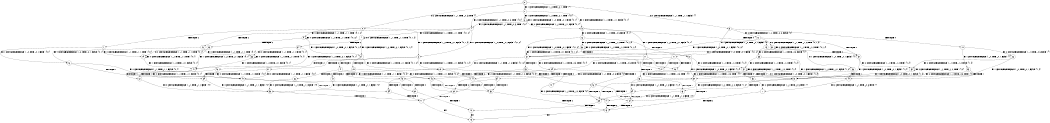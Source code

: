 digraph BCG {
size = "7, 10.5";
center = TRUE;
node [shape = circle];
0 [peripheries = 2];
0 -> 1 [label = "EX !1 !ATOMIC_EXCH_BRANCH (1, +0, TRUE, +0, 1, TRUE) !{}"];
0 -> 2 [label = "EX !2 !ATOMIC_EXCH_BRANCH (1, +1, TRUE, +0, 3, TRUE) !{}"];
0 -> 3 [label = "EX !0 !ATOMIC_EXCH_BRANCH (1, +1, TRUE, +1, 1, FALSE) !{}"];
1 -> 4 [label = "EX !2 !ATOMIC_EXCH_BRANCH (1, +1, TRUE, +0, 3, TRUE) !{0, 1}"];
1 -> 5 [label = "EX !0 !ATOMIC_EXCH_BRANCH (1, +1, TRUE, +1, 1, FALSE) !{0, 1}"];
1 -> 6 [label = "EX !1 !ATOMIC_EXCH_BRANCH (1, +0, TRUE, +0, 1, TRUE) !{0, 1}"];
2 -> 7 [label = "TERMINATE !2"];
2 -> 8 [label = "EX !1 !ATOMIC_EXCH_BRANCH (1, +0, TRUE, +0, 1, FALSE) !{0, 1, 2}"];
2 -> 9 [label = "EX !0 !ATOMIC_EXCH_BRANCH (1, +1, TRUE, +1, 1, TRUE) !{0, 1, 2}"];
3 -> 10 [label = "TERMINATE !0"];
3 -> 11 [label = "EX !1 !ATOMIC_EXCH_BRANCH (1, +0, TRUE, +0, 1, FALSE) !{0}"];
3 -> 12 [label = "EX !2 !ATOMIC_EXCH_BRANCH (1, +1, TRUE, +0, 3, FALSE) !{0}"];
4 -> 13 [label = "TERMINATE !2"];
4 -> 14 [label = "EX !0 !ATOMIC_EXCH_BRANCH (1, +1, TRUE, +1, 1, TRUE) !{0, 1, 2}"];
4 -> 8 [label = "EX !1 !ATOMIC_EXCH_BRANCH (1, +0, TRUE, +0, 1, FALSE) !{0, 1, 2}"];
5 -> 15 [label = "TERMINATE !0"];
5 -> 16 [label = "EX !2 !ATOMIC_EXCH_BRANCH (1, +1, TRUE, +0, 3, FALSE) !{0, 1}"];
5 -> 17 [label = "EX !1 !ATOMIC_EXCH_BRANCH (1, +0, TRUE, +0, 1, FALSE) !{0, 1}"];
6 -> 4 [label = "EX !2 !ATOMIC_EXCH_BRANCH (1, +1, TRUE, +0, 3, TRUE) !{0, 1}"];
6 -> 5 [label = "EX !0 !ATOMIC_EXCH_BRANCH (1, +1, TRUE, +1, 1, FALSE) !{0, 1}"];
6 -> 6 [label = "EX !1 !ATOMIC_EXCH_BRANCH (1, +0, TRUE, +0, 1, TRUE) !{0, 1}"];
7 -> 18 [label = "EX !1 !ATOMIC_EXCH_BRANCH (1, +0, TRUE, +0, 1, FALSE) !{0, 1}"];
7 -> 19 [label = "EX !0 !ATOMIC_EXCH_BRANCH (1, +1, TRUE, +1, 1, TRUE) !{0, 1}"];
8 -> 20 [label = "TERMINATE !1"];
8 -> 21 [label = "TERMINATE !2"];
8 -> 22 [label = "EX !0 !ATOMIC_EXCH_BRANCH (1, +1, TRUE, +1, 1, FALSE) !{0, 1, 2}"];
9 -> 23 [label = "TERMINATE !2"];
9 -> 24 [label = "EX !1 !ATOMIC_EXCH_BRANCH (1, +0, TRUE, +0, 1, FALSE) !{0, 1, 2}"];
9 -> 9 [label = "EX !0 !ATOMIC_EXCH_BRANCH (1, +1, TRUE, +1, 1, TRUE) !{0, 1, 2}"];
10 -> 25 [label = "EX !1 !ATOMIC_EXCH_BRANCH (1, +0, TRUE, +0, 1, FALSE) !{}"];
10 -> 26 [label = "EX !2 !ATOMIC_EXCH_BRANCH (1, +1, TRUE, +0, 3, FALSE) !{}"];
11 -> 27 [label = "TERMINATE !1"];
11 -> 28 [label = "TERMINATE !0"];
11 -> 29 [label = "EX !2 !ATOMIC_EXCH_BRANCH (1, +1, TRUE, +0, 3, TRUE) !{0, 1}"];
12 -> 30 [label = "TERMINATE !0"];
12 -> 31 [label = "EX !1 !ATOMIC_EXCH_BRANCH (1, +0, TRUE, +0, 1, FALSE) !{0, 1, 2}"];
12 -> 32 [label = "EX !2 !ATOMIC_EXCH_BRANCH (1, +1, TRUE, +1, 2, TRUE) !{0, 1, 2}"];
13 -> 33 [label = "EX !0 !ATOMIC_EXCH_BRANCH (1, +1, TRUE, +1, 1, TRUE) !{0, 1}"];
13 -> 18 [label = "EX !1 !ATOMIC_EXCH_BRANCH (1, +0, TRUE, +0, 1, FALSE) !{0, 1}"];
14 -> 34 [label = "TERMINATE !2"];
14 -> 24 [label = "EX !1 !ATOMIC_EXCH_BRANCH (1, +0, TRUE, +0, 1, FALSE) !{0, 1, 2}"];
14 -> 14 [label = "EX !0 !ATOMIC_EXCH_BRANCH (1, +1, TRUE, +1, 1, TRUE) !{0, 1, 2}"];
15 -> 35 [label = "EX !2 !ATOMIC_EXCH_BRANCH (1, +1, TRUE, +0, 3, FALSE) !{1}"];
15 -> 36 [label = "EX !1 !ATOMIC_EXCH_BRANCH (1, +0, TRUE, +0, 1, FALSE) !{1}"];
16 -> 37 [label = "TERMINATE !0"];
16 -> 38 [label = "EX !2 !ATOMIC_EXCH_BRANCH (1, +1, TRUE, +1, 2, TRUE) !{0, 1, 2}"];
16 -> 31 [label = "EX !1 !ATOMIC_EXCH_BRANCH (1, +0, TRUE, +0, 1, FALSE) !{0, 1, 2}"];
17 -> 27 [label = "TERMINATE !1"];
17 -> 28 [label = "TERMINATE !0"];
17 -> 29 [label = "EX !2 !ATOMIC_EXCH_BRANCH (1, +1, TRUE, +0, 3, TRUE) !{0, 1}"];
18 -> 39 [label = "TERMINATE !1"];
18 -> 40 [label = "EX !0 !ATOMIC_EXCH_BRANCH (1, +1, TRUE, +1, 1, FALSE) !{0, 1}"];
19 -> 41 [label = "EX !1 !ATOMIC_EXCH_BRANCH (1, +0, TRUE, +0, 1, FALSE) !{0, 1}"];
19 -> 19 [label = "EX !0 !ATOMIC_EXCH_BRANCH (1, +1, TRUE, +1, 1, TRUE) !{0, 1}"];
20 -> 42 [label = "TERMINATE !2"];
20 -> 43 [label = "EX !0 !ATOMIC_EXCH_BRANCH (1, +1, TRUE, +1, 1, FALSE) !{0, 2}"];
21 -> 39 [label = "TERMINATE !1"];
21 -> 40 [label = "EX !0 !ATOMIC_EXCH_BRANCH (1, +1, TRUE, +1, 1, FALSE) !{0, 1}"];
22 -> 44 [label = "TERMINATE !1"];
22 -> 45 [label = "TERMINATE !2"];
22 -> 46 [label = "TERMINATE !0"];
23 -> 41 [label = "EX !1 !ATOMIC_EXCH_BRANCH (1, +0, TRUE, +0, 1, FALSE) !{0, 1}"];
23 -> 19 [label = "EX !0 !ATOMIC_EXCH_BRANCH (1, +1, TRUE, +1, 1, TRUE) !{0, 1}"];
24 -> 47 [label = "TERMINATE !1"];
24 -> 48 [label = "TERMINATE !2"];
24 -> 22 [label = "EX !0 !ATOMIC_EXCH_BRANCH (1, +1, TRUE, +1, 1, FALSE) !{0, 1, 2}"];
25 -> 49 [label = "TERMINATE !1"];
25 -> 50 [label = "EX !2 !ATOMIC_EXCH_BRANCH (1, +1, TRUE, +0, 3, TRUE) !{1}"];
26 -> 51 [label = "EX !1 !ATOMIC_EXCH_BRANCH (1, +0, TRUE, +0, 1, FALSE) !{1, 2}"];
26 -> 52 [label = "EX !2 !ATOMIC_EXCH_BRANCH (1, +1, TRUE, +1, 2, TRUE) !{1, 2}"];
27 -> 53 [label = "TERMINATE !0"];
27 -> 54 [label = "EX !2 !ATOMIC_EXCH_BRANCH (1, +1, TRUE, +0, 3, TRUE) !{0}"];
28 -> 49 [label = "TERMINATE !1"];
28 -> 50 [label = "EX !2 !ATOMIC_EXCH_BRANCH (1, +1, TRUE, +0, 3, TRUE) !{1}"];
29 -> 44 [label = "TERMINATE !1"];
29 -> 45 [label = "TERMINATE !2"];
29 -> 46 [label = "TERMINATE !0"];
30 -> 51 [label = "EX !1 !ATOMIC_EXCH_BRANCH (1, +0, TRUE, +0, 1, FALSE) !{1, 2}"];
30 -> 52 [label = "EX !2 !ATOMIC_EXCH_BRANCH (1, +1, TRUE, +1, 2, TRUE) !{1, 2}"];
31 -> 55 [label = "TERMINATE !1"];
31 -> 56 [label = "TERMINATE !0"];
31 -> 22 [label = "EX !2 !ATOMIC_EXCH_BRANCH (1, +1, TRUE, +1, 2, FALSE) !{0, 1, 2}"];
32 -> 30 [label = "TERMINATE !0"];
32 -> 31 [label = "EX !1 !ATOMIC_EXCH_BRANCH (1, +0, TRUE, +0, 1, FALSE) !{0, 1, 2}"];
32 -> 32 [label = "EX !2 !ATOMIC_EXCH_BRANCH (1, +1, TRUE, +1, 2, TRUE) !{0, 1, 2}"];
33 -> 41 [label = "EX !1 !ATOMIC_EXCH_BRANCH (1, +0, TRUE, +0, 1, FALSE) !{0, 1}"];
33 -> 33 [label = "EX !0 !ATOMIC_EXCH_BRANCH (1, +1, TRUE, +1, 1, TRUE) !{0, 1}"];
34 -> 41 [label = "EX !1 !ATOMIC_EXCH_BRANCH (1, +0, TRUE, +0, 1, FALSE) !{0, 1}"];
34 -> 33 [label = "EX !0 !ATOMIC_EXCH_BRANCH (1, +1, TRUE, +1, 1, TRUE) !{0, 1}"];
35 -> 57 [label = "EX !2 !ATOMIC_EXCH_BRANCH (1, +1, TRUE, +1, 2, TRUE) !{1, 2}"];
35 -> 51 [label = "EX !1 !ATOMIC_EXCH_BRANCH (1, +0, TRUE, +0, 1, FALSE) !{1, 2}"];
36 -> 49 [label = "TERMINATE !1"];
36 -> 50 [label = "EX !2 !ATOMIC_EXCH_BRANCH (1, +1, TRUE, +0, 3, TRUE) !{1}"];
37 -> 57 [label = "EX !2 !ATOMIC_EXCH_BRANCH (1, +1, TRUE, +1, 2, TRUE) !{1, 2}"];
37 -> 51 [label = "EX !1 !ATOMIC_EXCH_BRANCH (1, +0, TRUE, +0, 1, FALSE) !{1, 2}"];
38 -> 37 [label = "TERMINATE !0"];
38 -> 38 [label = "EX !2 !ATOMIC_EXCH_BRANCH (1, +1, TRUE, +1, 2, TRUE) !{0, 1, 2}"];
38 -> 31 [label = "EX !1 !ATOMIC_EXCH_BRANCH (1, +0, TRUE, +0, 1, FALSE) !{0, 1, 2}"];
39 -> 58 [label = "EX !0 !ATOMIC_EXCH_BRANCH (1, +1, TRUE, +1, 1, FALSE) !{0}"];
40 -> 59 [label = "TERMINATE !1"];
40 -> 60 [label = "TERMINATE !0"];
41 -> 61 [label = "TERMINATE !1"];
41 -> 40 [label = "EX !0 !ATOMIC_EXCH_BRANCH (1, +1, TRUE, +1, 1, FALSE) !{0, 1}"];
42 -> 58 [label = "EX !0 !ATOMIC_EXCH_BRANCH (1, +1, TRUE, +1, 1, FALSE) !{0}"];
43 -> 62 [label = "TERMINATE !2"];
43 -> 63 [label = "TERMINATE !0"];
44 -> 62 [label = "TERMINATE !2"];
44 -> 63 [label = "TERMINATE !0"];
45 -> 59 [label = "TERMINATE !1"];
45 -> 60 [label = "TERMINATE !0"];
46 -> 64 [label = "TERMINATE !1"];
46 -> 65 [label = "TERMINATE !2"];
47 -> 66 [label = "TERMINATE !2"];
47 -> 43 [label = "EX !0 !ATOMIC_EXCH_BRANCH (1, +1, TRUE, +1, 1, FALSE) !{0, 2}"];
48 -> 61 [label = "TERMINATE !1"];
48 -> 40 [label = "EX !0 !ATOMIC_EXCH_BRANCH (1, +1, TRUE, +1, 1, FALSE) !{0, 1}"];
49 -> 67 [label = "EX !2 !ATOMIC_EXCH_BRANCH (1, +1, TRUE, +0, 3, TRUE) !{}"];
50 -> 64 [label = "TERMINATE !1"];
50 -> 65 [label = "TERMINATE !2"];
51 -> 68 [label = "TERMINATE !1"];
51 -> 69 [label = "EX !2 !ATOMIC_EXCH_BRANCH (1, +1, TRUE, +1, 2, FALSE) !{1, 2}"];
52 -> 51 [label = "EX !1 !ATOMIC_EXCH_BRANCH (1, +0, TRUE, +0, 1, FALSE) !{1, 2}"];
52 -> 52 [label = "EX !2 !ATOMIC_EXCH_BRANCH (1, +1, TRUE, +1, 2, TRUE) !{1, 2}"];
53 -> 67 [label = "EX !2 !ATOMIC_EXCH_BRANCH (1, +1, TRUE, +0, 3, TRUE) !{}"];
54 -> 62 [label = "TERMINATE !2"];
54 -> 63 [label = "TERMINATE !0"];
55 -> 70 [label = "TERMINATE !0"];
55 -> 43 [label = "EX !2 !ATOMIC_EXCH_BRANCH (1, +1, TRUE, +1, 2, FALSE) !{0, 2}"];
56 -> 68 [label = "TERMINATE !1"];
56 -> 69 [label = "EX !2 !ATOMIC_EXCH_BRANCH (1, +1, TRUE, +1, 2, FALSE) !{1, 2}"];
57 -> 57 [label = "EX !2 !ATOMIC_EXCH_BRANCH (1, +1, TRUE, +1, 2, TRUE) !{1, 2}"];
57 -> 51 [label = "EX !1 !ATOMIC_EXCH_BRANCH (1, +0, TRUE, +0, 1, FALSE) !{1, 2}"];
58 -> 71 [label = "TERMINATE !0"];
59 -> 71 [label = "TERMINATE !0"];
60 -> 72 [label = "TERMINATE !1"];
61 -> 58 [label = "EX !0 !ATOMIC_EXCH_BRANCH (1, +1, TRUE, +1, 1, FALSE) !{0}"];
62 -> 71 [label = "TERMINATE !0"];
63 -> 73 [label = "TERMINATE !2"];
64 -> 73 [label = "TERMINATE !2"];
65 -> 72 [label = "TERMINATE !1"];
66 -> 58 [label = "EX !0 !ATOMIC_EXCH_BRANCH (1, +1, TRUE, +1, 1, FALSE) !{0}"];
67 -> 73 [label = "TERMINATE !2"];
68 -> 74 [label = "EX !2 !ATOMIC_EXCH_BRANCH (1, +1, TRUE, +1, 2, FALSE) !{2}"];
69 -> 64 [label = "TERMINATE !1"];
69 -> 65 [label = "TERMINATE !2"];
70 -> 74 [label = "EX !2 !ATOMIC_EXCH_BRANCH (1, +1, TRUE, +1, 2, FALSE) !{2}"];
71 -> 75 [label = "exit"];
72 -> 75 [label = "exit"];
73 -> 75 [label = "exit"];
74 -> 73 [label = "TERMINATE !2"];
}
